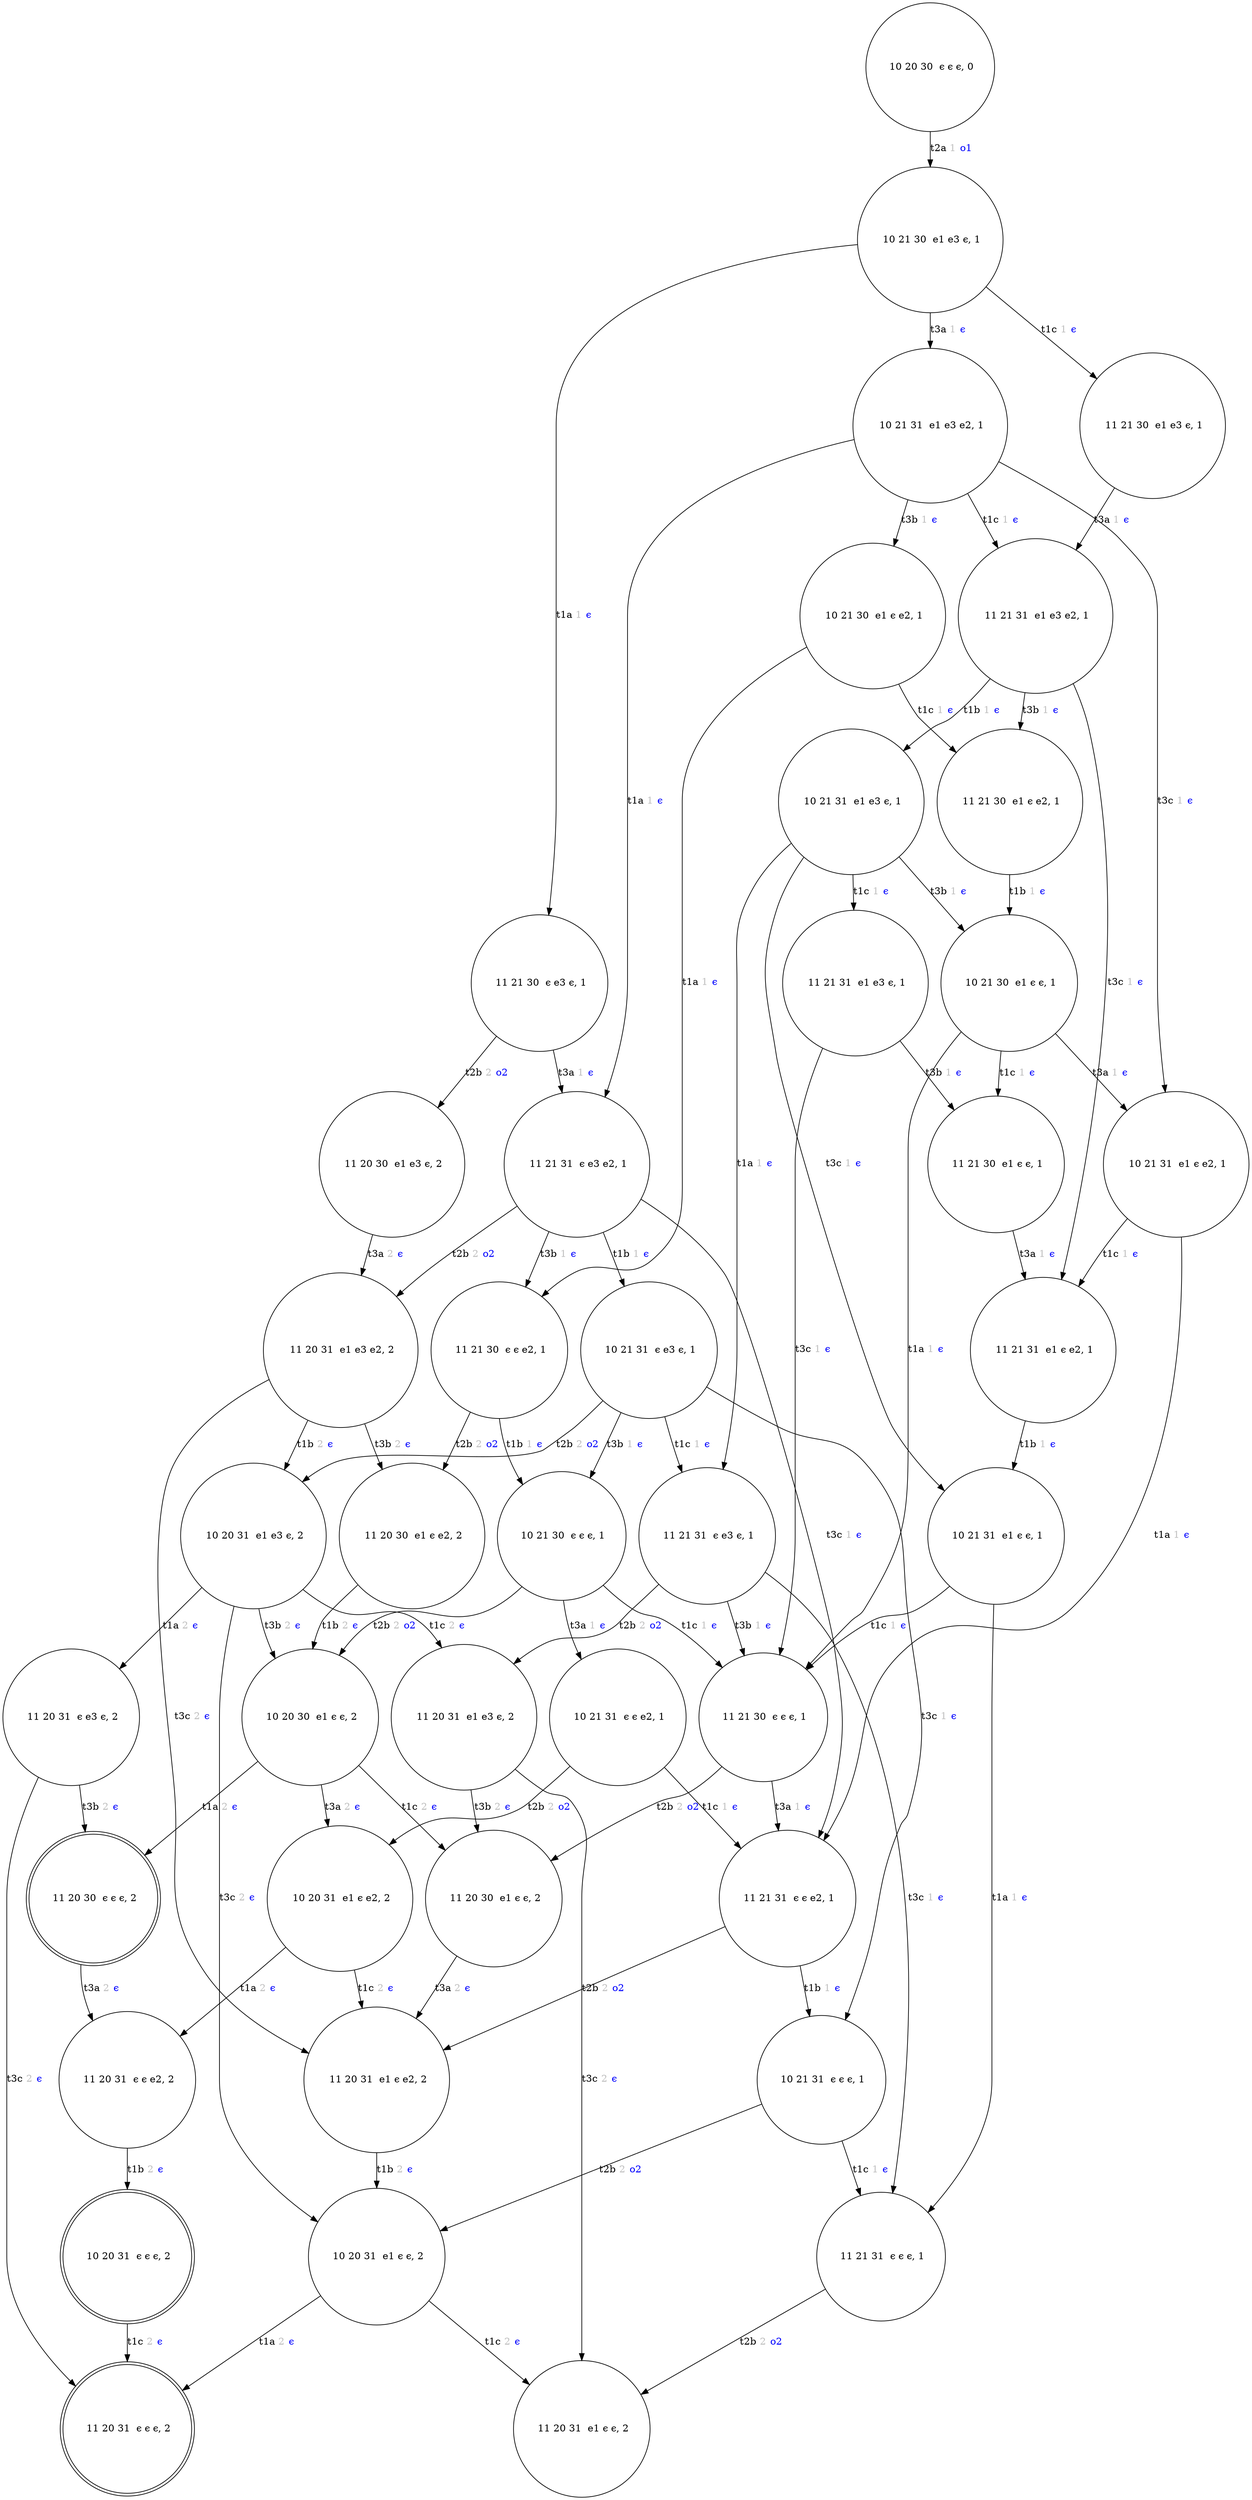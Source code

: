 digraph rete3_OS_state {
	" 10 20 30  ϵ ϵ ϵ, 0" [shape=circle]
	" 10 21 30  e1 e3 ϵ, 1" [shape=circle]
	" 11 21 30  ϵ e3 ϵ, 1" [shape=circle]
	" 11 20 30  e1 e3 ϵ, 2" [shape=circle]
	" 11 20 31  e1 e3 e2, 2" [shape=circle]
	" 10 20 31  e1 e3 ϵ, 2" [shape=circle]
	" 11 20 31  ϵ e3 ϵ, 2" [shape=circle]
	" 11 20 30  ϵ ϵ ϵ, 2" [shape=doublecircle]
	" 11 20 31  ϵ ϵ e2, 2" [shape=circle]
	" 10 20 31  ϵ ϵ ϵ, 2" [shape=doublecircle]
	" 11 20 31  ϵ ϵ ϵ, 2" [shape=doublecircle]
	" 11 20 31  e1 e3 ϵ, 2" [shape=circle]
	" 11 20 30  e1 ϵ ϵ, 2" [shape=circle]
	" 11 20 31  e1 ϵ e2, 2" [shape=circle]
	" 10 20 31  e1 ϵ ϵ, 2" [shape=circle]
	" 11 20 31  e1 ϵ ϵ, 2" [shape=circle]
	" 10 20 30  e1 ϵ ϵ, 2" [shape=circle]
	" 10 20 31  e1 ϵ e2, 2" [shape=circle]
	" 11 20 30  e1 ϵ e2, 2" [shape=circle]
	" 11 21 31  ϵ e3 e2, 1" [shape=circle]
	" 10 21 31  ϵ e3 ϵ, 1" [shape=circle]
	" 11 21 31  ϵ e3 ϵ, 1" [shape=circle]
	" 11 20 31  e1 e3 ϵ, 2" [shape=circle]
	" 11 21 30  ϵ ϵ ϵ, 1" [shape=circle]
	" 11 20 30  e1 ϵ ϵ, 2" [shape=circle]
	" 11 21 31  ϵ ϵ e2, 1" [shape=circle]
	" 10 21 31  ϵ ϵ ϵ, 1" [shape=circle]
	" 11 21 31  ϵ ϵ ϵ, 1" [shape=circle]
	" 11 20 31  e1 ϵ ϵ, 2" [shape=circle]
	" 10 20 31  e1 ϵ ϵ, 2" [shape=circle]
	" 11 20 31  e1 ϵ e2, 2" [shape=circle]
	" 10 20 31  e1 e3 ϵ, 2" [shape=circle]
	" 10 21 30  ϵ ϵ ϵ, 1" [shape=circle]
	" 10 20 30  e1 ϵ ϵ, 2" [shape=circle]
	" 10 21 31  ϵ ϵ e2, 1" [shape=circle]
	" 10 20 31  e1 ϵ e2, 2" [shape=circle]
	" 11 20 31  e1 e3 e2, 2" [shape=circle]
	" 11 21 30  ϵ ϵ e2, 1" [shape=circle]
	" 11 20 30  e1 ϵ e2, 2" [shape=circle]
	" 11 21 30  e1 e3 ϵ, 1" [shape=circle]
	" 11 21 31  e1 e3 e2, 1" [shape=circle]
	" 10 21 31  e1 e3 ϵ, 1" [shape=circle]
	" 11 21 31  e1 e3 ϵ, 1" [shape=circle]
	" 11 21 30  e1 ϵ ϵ, 1" [shape=circle]
	" 11 21 31  e1 ϵ e2, 1" [shape=circle]
	" 10 21 31  e1 ϵ ϵ, 1" [shape=circle]
	" 10 21 30  e1 ϵ ϵ, 1" [shape=circle]
	" 10 21 31  e1 ϵ e2, 1" [shape=circle]
	" 11 21 30  e1 ϵ e2, 1" [shape=circle]
	" 10 21 31  e1 e3 e2, 1" [shape=circle]
	" 10 21 30  e1 ϵ e2, 1" [shape=circle]
	" 10 20 30  ϵ ϵ ϵ, 0" -> " 10 21 30  e1 e3 ϵ, 1" [label=<t2a <FONT COLOR="grey">1</FONT> <FONT COLOR="blue">o1</FONT>>]
	" 10 21 30  e1 e3 ϵ, 1" -> " 11 21 30  ϵ e3 ϵ, 1" [label=<t1a <FONT COLOR="grey">1</FONT> <FONT COLOR="blue">ϵ</FONT>>]
	" 11 21 30  ϵ e3 ϵ, 1" -> " 11 20 30  e1 e3 ϵ, 2" [label=<t2b <FONT COLOR="grey">2</FONT> <FONT COLOR="blue">o2</FONT>>]
	" 11 20 30  e1 e3 ϵ, 2" -> " 11 20 31  e1 e3 e2, 2" [label=<t3a <FONT COLOR="grey">2</FONT> <FONT COLOR="blue">ϵ</FONT>>]
	" 11 20 31  e1 e3 e2, 2" -> " 10 20 31  e1 e3 ϵ, 2" [label=<t1b <FONT COLOR="grey">2</FONT> <FONT COLOR="blue">ϵ</FONT>>]
	" 10 20 31  e1 e3 ϵ, 2" -> " 11 20 31  ϵ e3 ϵ, 2" [label=<t1a <FONT COLOR="grey">2</FONT> <FONT COLOR="blue">ϵ</FONT>>]
	" 11 20 31  ϵ e3 ϵ, 2" -> " 11 20 30  ϵ ϵ ϵ, 2" [label=<t3b <FONT COLOR="grey">2</FONT> <FONT COLOR="blue">ϵ</FONT>>]
	" 11 20 30  ϵ ϵ ϵ, 2" -> " 11 20 31  ϵ ϵ e2, 2" [label=<t3a <FONT COLOR="grey">2</FONT> <FONT COLOR="blue">ϵ</FONT>>]
	" 11 20 31  ϵ ϵ e2, 2" -> " 10 20 31  ϵ ϵ ϵ, 2" [label=<t1b <FONT COLOR="grey">2</FONT> <FONT COLOR="blue">ϵ</FONT>>]
	" 10 20 31  ϵ ϵ ϵ, 2" -> " 11 20 31  ϵ ϵ ϵ, 2" [label=<t1c <FONT COLOR="grey">2</FONT> <FONT COLOR="blue">ϵ</FONT>>]
	" 11 20 31  ϵ e3 ϵ, 2" -> " 11 20 31  ϵ ϵ ϵ, 2" [label=<t3c <FONT COLOR="grey">2</FONT> <FONT COLOR="blue">ϵ</FONT>>]
	" 10 20 31  e1 e3 ϵ, 2" -> " 11 20 31  e1 e3 ϵ, 2" [label=<t1c <FONT COLOR="grey">2</FONT> <FONT COLOR="blue">ϵ</FONT>>]
	" 11 20 31  e1 e3 ϵ, 2" -> " 11 20 30  e1 ϵ ϵ, 2" [label=<t3b <FONT COLOR="grey">2</FONT> <FONT COLOR="blue">ϵ</FONT>>]
	" 11 20 30  e1 ϵ ϵ, 2" -> " 11 20 31  e1 ϵ e2, 2" [label=<t3a <FONT COLOR="grey">2</FONT> <FONT COLOR="blue">ϵ</FONT>>]
	" 11 20 31  e1 ϵ e2, 2" -> " 10 20 31  e1 ϵ ϵ, 2" [label=<t1b <FONT COLOR="grey">2</FONT> <FONT COLOR="blue">ϵ</FONT>>]
	" 10 20 31  e1 ϵ ϵ, 2" -> " 11 20 31  ϵ ϵ ϵ, 2" [label=<t1a <FONT COLOR="grey">2</FONT> <FONT COLOR="blue">ϵ</FONT>>]
	" 10 20 31  e1 ϵ ϵ, 2" -> " 11 20 31  e1 ϵ ϵ, 2" [label=<t1c <FONT COLOR="grey">2</FONT> <FONT COLOR="blue">ϵ</FONT>>]
	" 11 20 31  e1 e3 ϵ, 2" -> " 11 20 31  e1 ϵ ϵ, 2" [label=<t3c <FONT COLOR="grey">2</FONT> <FONT COLOR="blue">ϵ</FONT>>]
	" 10 20 31  e1 e3 ϵ, 2" -> " 10 20 30  e1 ϵ ϵ, 2" [label=<t3b <FONT COLOR="grey">2</FONT> <FONT COLOR="blue">ϵ</FONT>>]
	" 10 20 30  e1 ϵ ϵ, 2" -> " 11 20 30  ϵ ϵ ϵ, 2" [label=<t1a <FONT COLOR="grey">2</FONT> <FONT COLOR="blue">ϵ</FONT>>]
	" 10 20 30  e1 ϵ ϵ, 2" -> " 11 20 30  e1 ϵ ϵ, 2" [label=<t1c <FONT COLOR="grey">2</FONT> <FONT COLOR="blue">ϵ</FONT>>]
	" 10 20 30  e1 ϵ ϵ, 2" -> " 10 20 31  e1 ϵ e2, 2" [label=<t3a <FONT COLOR="grey">2</FONT> <FONT COLOR="blue">ϵ</FONT>>]
	" 10 20 31  e1 ϵ e2, 2" -> " 11 20 31  ϵ ϵ e2, 2" [label=<t1a <FONT COLOR="grey">2</FONT> <FONT COLOR="blue">ϵ</FONT>>]
	" 10 20 31  e1 ϵ e2, 2" -> " 11 20 31  e1 ϵ e2, 2" [label=<t1c <FONT COLOR="grey">2</FONT> <FONT COLOR="blue">ϵ</FONT>>]
	" 10 20 31  e1 e3 ϵ, 2" -> " 10 20 31  e1 ϵ ϵ, 2" [label=<t3c <FONT COLOR="grey">2</FONT> <FONT COLOR="blue">ϵ</FONT>>]
	" 11 20 31  e1 e3 e2, 2" -> " 11 20 30  e1 ϵ e2, 2" [label=<t3b <FONT COLOR="grey">2</FONT> <FONT COLOR="blue">ϵ</FONT>>]
	" 11 20 30  e1 ϵ e2, 2" -> " 10 20 30  e1 ϵ ϵ, 2" [label=<t1b <FONT COLOR="grey">2</FONT> <FONT COLOR="blue">ϵ</FONT>>]
	" 11 20 31  e1 e3 e2, 2" -> " 11 20 31  e1 ϵ e2, 2" [label=<t3c <FONT COLOR="grey">2</FONT> <FONT COLOR="blue">ϵ</FONT>>]
	" 11 21 30  ϵ e3 ϵ, 1" -> " 11 21 31  ϵ e3 e2, 1" [label=<t3a <FONT COLOR="grey">1</FONT> <FONT COLOR="blue">ϵ</FONT>>]
	" 11 21 31  ϵ e3 e2, 1" -> " 10 21 31  ϵ e3 ϵ, 1" [label=<t1b <FONT COLOR="grey">1</FONT> <FONT COLOR="blue">ϵ</FONT>>]
	" 10 21 31  ϵ e3 ϵ, 1" -> " 11 21 31  ϵ e3 ϵ, 1" [label=<t1c <FONT COLOR="grey">1</FONT> <FONT COLOR="blue">ϵ</FONT>>]
	" 11 21 31  ϵ e3 ϵ, 1" -> " 11 20 31  e1 e3 ϵ, 2" [label=<t2b <FONT COLOR="grey">2</FONT> <FONT COLOR="blue">o2</FONT>>]
	" 11 21 31  ϵ e3 ϵ, 1" -> " 11 21 30  ϵ ϵ ϵ, 1" [label=<t3b <FONT COLOR="grey">1</FONT> <FONT COLOR="blue">ϵ</FONT>>]
	" 11 21 30  ϵ ϵ ϵ, 1" -> " 11 20 30  e1 ϵ ϵ, 2" [label=<t2b <FONT COLOR="grey">2</FONT> <FONT COLOR="blue">o2</FONT>>]
	" 11 21 30  ϵ ϵ ϵ, 1" -> " 11 21 31  ϵ ϵ e2, 1" [label=<t3a <FONT COLOR="grey">1</FONT> <FONT COLOR="blue">ϵ</FONT>>]
	" 11 21 31  ϵ ϵ e2, 1" -> " 10 21 31  ϵ ϵ ϵ, 1" [label=<t1b <FONT COLOR="grey">1</FONT> <FONT COLOR="blue">ϵ</FONT>>]
	" 10 21 31  ϵ ϵ ϵ, 1" -> " 11 21 31  ϵ ϵ ϵ, 1" [label=<t1c <FONT COLOR="grey">1</FONT> <FONT COLOR="blue">ϵ</FONT>>]
	" 11 21 31  ϵ ϵ ϵ, 1" -> " 11 20 31  e1 ϵ ϵ, 2" [label=<t2b <FONT COLOR="grey">2</FONT> <FONT COLOR="blue">o2</FONT>>]
	" 10 21 31  ϵ ϵ ϵ, 1" -> " 10 20 31  e1 ϵ ϵ, 2" [label=<t2b <FONT COLOR="grey">2</FONT> <FONT COLOR="blue">o2</FONT>>]
	" 11 21 31  ϵ ϵ e2, 1" -> " 11 20 31  e1 ϵ e2, 2" [label=<t2b <FONT COLOR="grey">2</FONT> <FONT COLOR="blue">o2</FONT>>]
	" 11 21 31  ϵ e3 ϵ, 1" -> " 11 21 31  ϵ ϵ ϵ, 1" [label=<t3c <FONT COLOR="grey">1</FONT> <FONT COLOR="blue">ϵ</FONT>>]
	" 10 21 31  ϵ e3 ϵ, 1" -> " 10 20 31  e1 e3 ϵ, 2" [label=<t2b <FONT COLOR="grey">2</FONT> <FONT COLOR="blue">o2</FONT>>]
	" 10 21 31  ϵ e3 ϵ, 1" -> " 10 21 30  ϵ ϵ ϵ, 1" [label=<t3b <FONT COLOR="grey">1</FONT> <FONT COLOR="blue">ϵ</FONT>>]
	" 10 21 30  ϵ ϵ ϵ, 1" -> " 11 21 30  ϵ ϵ ϵ, 1" [label=<t1c <FONT COLOR="grey">1</FONT> <FONT COLOR="blue">ϵ</FONT>>]
	" 10 21 30  ϵ ϵ ϵ, 1" -> " 10 20 30  e1 ϵ ϵ, 2" [label=<t2b <FONT COLOR="grey">2</FONT> <FONT COLOR="blue">o2</FONT>>]
	" 10 21 30  ϵ ϵ ϵ, 1" -> " 10 21 31  ϵ ϵ e2, 1" [label=<t3a <FONT COLOR="grey">1</FONT> <FONT COLOR="blue">ϵ</FONT>>]
	" 10 21 31  ϵ ϵ e2, 1" -> " 11 21 31  ϵ ϵ e2, 1" [label=<t1c <FONT COLOR="grey">1</FONT> <FONT COLOR="blue">ϵ</FONT>>]
	" 10 21 31  ϵ ϵ e2, 1" -> " 10 20 31  e1 ϵ e2, 2" [label=<t2b <FONT COLOR="grey">2</FONT> <FONT COLOR="blue">o2</FONT>>]
	" 10 21 31  ϵ e3 ϵ, 1" -> " 10 21 31  ϵ ϵ ϵ, 1" [label=<t3c <FONT COLOR="grey">1</FONT> <FONT COLOR="blue">ϵ</FONT>>]
	" 11 21 31  ϵ e3 e2, 1" -> " 11 20 31  e1 e3 e2, 2" [label=<t2b <FONT COLOR="grey">2</FONT> <FONT COLOR="blue">o2</FONT>>]
	" 11 21 31  ϵ e3 e2, 1" -> " 11 21 30  ϵ ϵ e2, 1" [label=<t3b <FONT COLOR="grey">1</FONT> <FONT COLOR="blue">ϵ</FONT>>]
	" 11 21 30  ϵ ϵ e2, 1" -> " 10 21 30  ϵ ϵ ϵ, 1" [label=<t1b <FONT COLOR="grey">1</FONT> <FONT COLOR="blue">ϵ</FONT>>]
	" 11 21 30  ϵ ϵ e2, 1" -> " 11 20 30  e1 ϵ e2, 2" [label=<t2b <FONT COLOR="grey">2</FONT> <FONT COLOR="blue">o2</FONT>>]
	" 11 21 31  ϵ e3 e2, 1" -> " 11 21 31  ϵ ϵ e2, 1" [label=<t3c <FONT COLOR="grey">1</FONT> <FONT COLOR="blue">ϵ</FONT>>]
	" 10 21 30  e1 e3 ϵ, 1" -> " 11 21 30  e1 e3 ϵ, 1" [label=<t1c <FONT COLOR="grey">1</FONT> <FONT COLOR="blue">ϵ</FONT>>]
	" 11 21 30  e1 e3 ϵ, 1" -> " 11 21 31  e1 e3 e2, 1" [label=<t3a <FONT COLOR="grey">1</FONT> <FONT COLOR="blue">ϵ</FONT>>]
	" 11 21 31  e1 e3 e2, 1" -> " 10 21 31  e1 e3 ϵ, 1" [label=<t1b <FONT COLOR="grey">1</FONT> <FONT COLOR="blue">ϵ</FONT>>]
	" 10 21 31  e1 e3 ϵ, 1" -> " 11 21 31  ϵ e3 ϵ, 1" [label=<t1a <FONT COLOR="grey">1</FONT> <FONT COLOR="blue">ϵ</FONT>>]
	" 10 21 31  e1 e3 ϵ, 1" -> " 11 21 31  e1 e3 ϵ, 1" [label=<t1c <FONT COLOR="grey">1</FONT> <FONT COLOR="blue">ϵ</FONT>>]
	" 11 21 31  e1 e3 ϵ, 1" -> " 11 21 30  e1 ϵ ϵ, 1" [label=<t3b <FONT COLOR="grey">1</FONT> <FONT COLOR="blue">ϵ</FONT>>]
	" 11 21 30  e1 ϵ ϵ, 1" -> " 11 21 31  e1 ϵ e2, 1" [label=<t3a <FONT COLOR="grey">1</FONT> <FONT COLOR="blue">ϵ</FONT>>]
	" 11 21 31  e1 ϵ e2, 1" -> " 10 21 31  e1 ϵ ϵ, 1" [label=<t1b <FONT COLOR="grey">1</FONT> <FONT COLOR="blue">ϵ</FONT>>]
	" 10 21 31  e1 ϵ ϵ, 1" -> " 11 21 31  ϵ ϵ ϵ, 1" [label=<t1a <FONT COLOR="grey">1</FONT> <FONT COLOR="blue">ϵ</FONT>>]
	" 10 21 31  e1 ϵ ϵ, 1" -> " 11 21 30  ϵ ϵ ϵ, 1" [label=<t1c <FONT COLOR="grey">1</FONT> <FONT COLOR="blue">ϵ</FONT>>]
	" 11 21 31  e1 e3 ϵ, 1" -> " 11 21 30  ϵ ϵ ϵ, 1" [label=<t3c <FONT COLOR="grey">1</FONT> <FONT COLOR="blue">ϵ</FONT>>]
	" 10 21 31  e1 e3 ϵ, 1" -> " 10 21 30  e1 ϵ ϵ, 1" [label=<t3b <FONT COLOR="grey">1</FONT> <FONT COLOR="blue">ϵ</FONT>>]
	" 10 21 30  e1 ϵ ϵ, 1" -> " 11 21 30  ϵ ϵ ϵ, 1" [label=<t1a <FONT COLOR="grey">1</FONT> <FONT COLOR="blue">ϵ</FONT>>]
	" 10 21 30  e1 ϵ ϵ, 1" -> " 11 21 30  e1 ϵ ϵ, 1" [label=<t1c <FONT COLOR="grey">1</FONT> <FONT COLOR="blue">ϵ</FONT>>]
	" 10 21 30  e1 ϵ ϵ, 1" -> " 10 21 31  e1 ϵ e2, 1" [label=<t3a <FONT COLOR="grey">1</FONT> <FONT COLOR="blue">ϵ</FONT>>]
	" 10 21 31  e1 ϵ e2, 1" -> " 11 21 31  ϵ ϵ e2, 1" [label=<t1a <FONT COLOR="grey">1</FONT> <FONT COLOR="blue">ϵ</FONT>>]
	" 10 21 31  e1 ϵ e2, 1" -> " 11 21 31  e1 ϵ e2, 1" [label=<t1c <FONT COLOR="grey">1</FONT> <FONT COLOR="blue">ϵ</FONT>>]
	" 10 21 31  e1 e3 ϵ, 1" -> " 10 21 31  e1 ϵ ϵ, 1" [label=<t3c <FONT COLOR="grey">1</FONT> <FONT COLOR="blue">ϵ</FONT>>]
	" 11 21 31  e1 e3 e2, 1" -> " 11 21 30  e1 ϵ e2, 1" [label=<t3b <FONT COLOR="grey">1</FONT> <FONT COLOR="blue">ϵ</FONT>>]
	" 11 21 30  e1 ϵ e2, 1" -> " 10 21 30  e1 ϵ ϵ, 1" [label=<t1b <FONT COLOR="grey">1</FONT> <FONT COLOR="blue">ϵ</FONT>>]
	" 11 21 31  e1 e3 e2, 1" -> " 11 21 31  e1 ϵ e2, 1" [label=<t3c <FONT COLOR="grey">1</FONT> <FONT COLOR="blue">ϵ</FONT>>]
	" 10 21 30  e1 e3 ϵ, 1" -> " 10 21 31  e1 e3 e2, 1" [label=<t3a <FONT COLOR="grey">1</FONT> <FONT COLOR="blue">ϵ</FONT>>]
	" 10 21 31  e1 e3 e2, 1" -> " 11 21 31  ϵ e3 e2, 1" [label=<t1a <FONT COLOR="grey">1</FONT> <FONT COLOR="blue">ϵ</FONT>>]
	" 10 21 31  e1 e3 e2, 1" -> " 11 21 31  e1 e3 e2, 1" [label=<t1c <FONT COLOR="grey">1</FONT> <FONT COLOR="blue">ϵ</FONT>>]
	" 10 21 31  e1 e3 e2, 1" -> " 10 21 30  e1 ϵ e2, 1" [label=<t3b <FONT COLOR="grey">1</FONT> <FONT COLOR="blue">ϵ</FONT>>]
	" 10 21 30  e1 ϵ e2, 1" -> " 11 21 30  ϵ ϵ e2, 1" [label=<t1a <FONT COLOR="grey">1</FONT> <FONT COLOR="blue">ϵ</FONT>>]
	" 10 21 30  e1 ϵ e2, 1" -> " 11 21 30  e1 ϵ e2, 1" [label=<t1c <FONT COLOR="grey">1</FONT> <FONT COLOR="blue">ϵ</FONT>>]
	" 10 21 31  e1 e3 e2, 1" -> " 10 21 31  e1 ϵ e2, 1" [label=<t3c <FONT COLOR="grey">1</FONT> <FONT COLOR="blue">ϵ</FONT>>]
}
